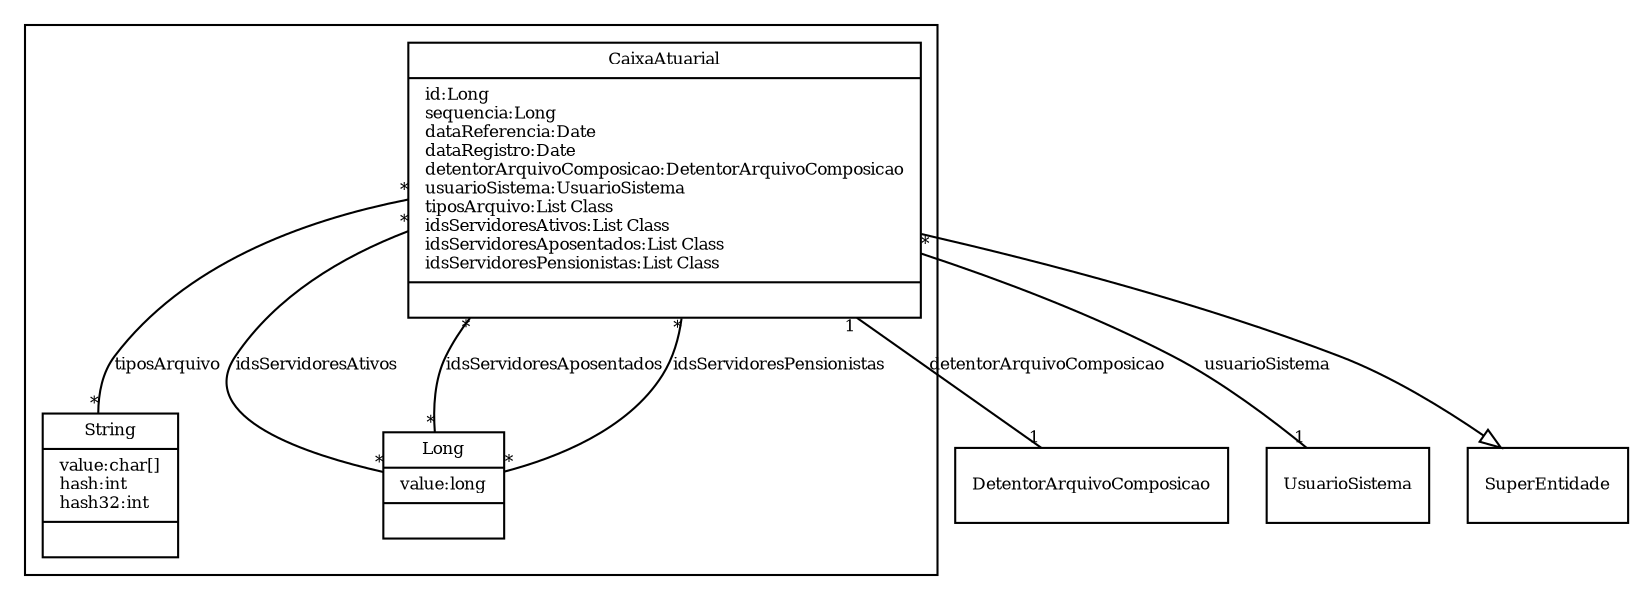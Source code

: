 digraph G{
fontname = "Times-Roman"
fontsize = 8

node [
        fontname = "Times-Roman"
        fontsize = 8
        shape = "record"
]

edge [
        fontname = "Times-Roman"
        fontsize = 8
]

subgraph clusterCAIXA_ATUARIAL
{
CaixaAtuarial [label = "{CaixaAtuarial|id:Long\lsequencia:Long\ldataReferencia:Date\ldataRegistro:Date\ldetentorArquivoComposicao:DetentorArquivoComposicao\lusuarioSistema:UsuarioSistema\ltiposArquivo:List Class\lidsServidoresAtivos:List Class\lidsServidoresAposentados:List Class\lidsServidoresPensionistas:List Class\l|\l}"]
String [label = "{String|value:char[]\lhash:int\lhash32:int\l|\l}"]
Long [label = "{Long|value:long\l|\l}"]
}
edge [arrowhead = "none" headlabel = "1" taillabel = "1"] CaixaAtuarial -> DetentorArquivoComposicao [label = "detentorArquivoComposicao"]
edge [arrowhead = "none" headlabel = "1" taillabel = "*"] CaixaAtuarial -> UsuarioSistema [label = "usuarioSistema"]
edge [arrowhead = "none" headlabel = "*" taillabel = "*"] CaixaAtuarial -> String [label = "tiposArquivo"]
edge [arrowhead = "none" headlabel = "*" taillabel = "*"] CaixaAtuarial -> Long [label = "idsServidoresAtivos"]
edge [arrowhead = "none" headlabel = "*" taillabel = "*"] CaixaAtuarial -> Long [label = "idsServidoresAposentados"]
edge [arrowhead = "none" headlabel = "*" taillabel = "*"] CaixaAtuarial -> Long [label = "idsServidoresPensionistas"]
edge [ arrowhead = "empty" headlabel = "" taillabel = ""] CaixaAtuarial -> SuperEntidade
}
